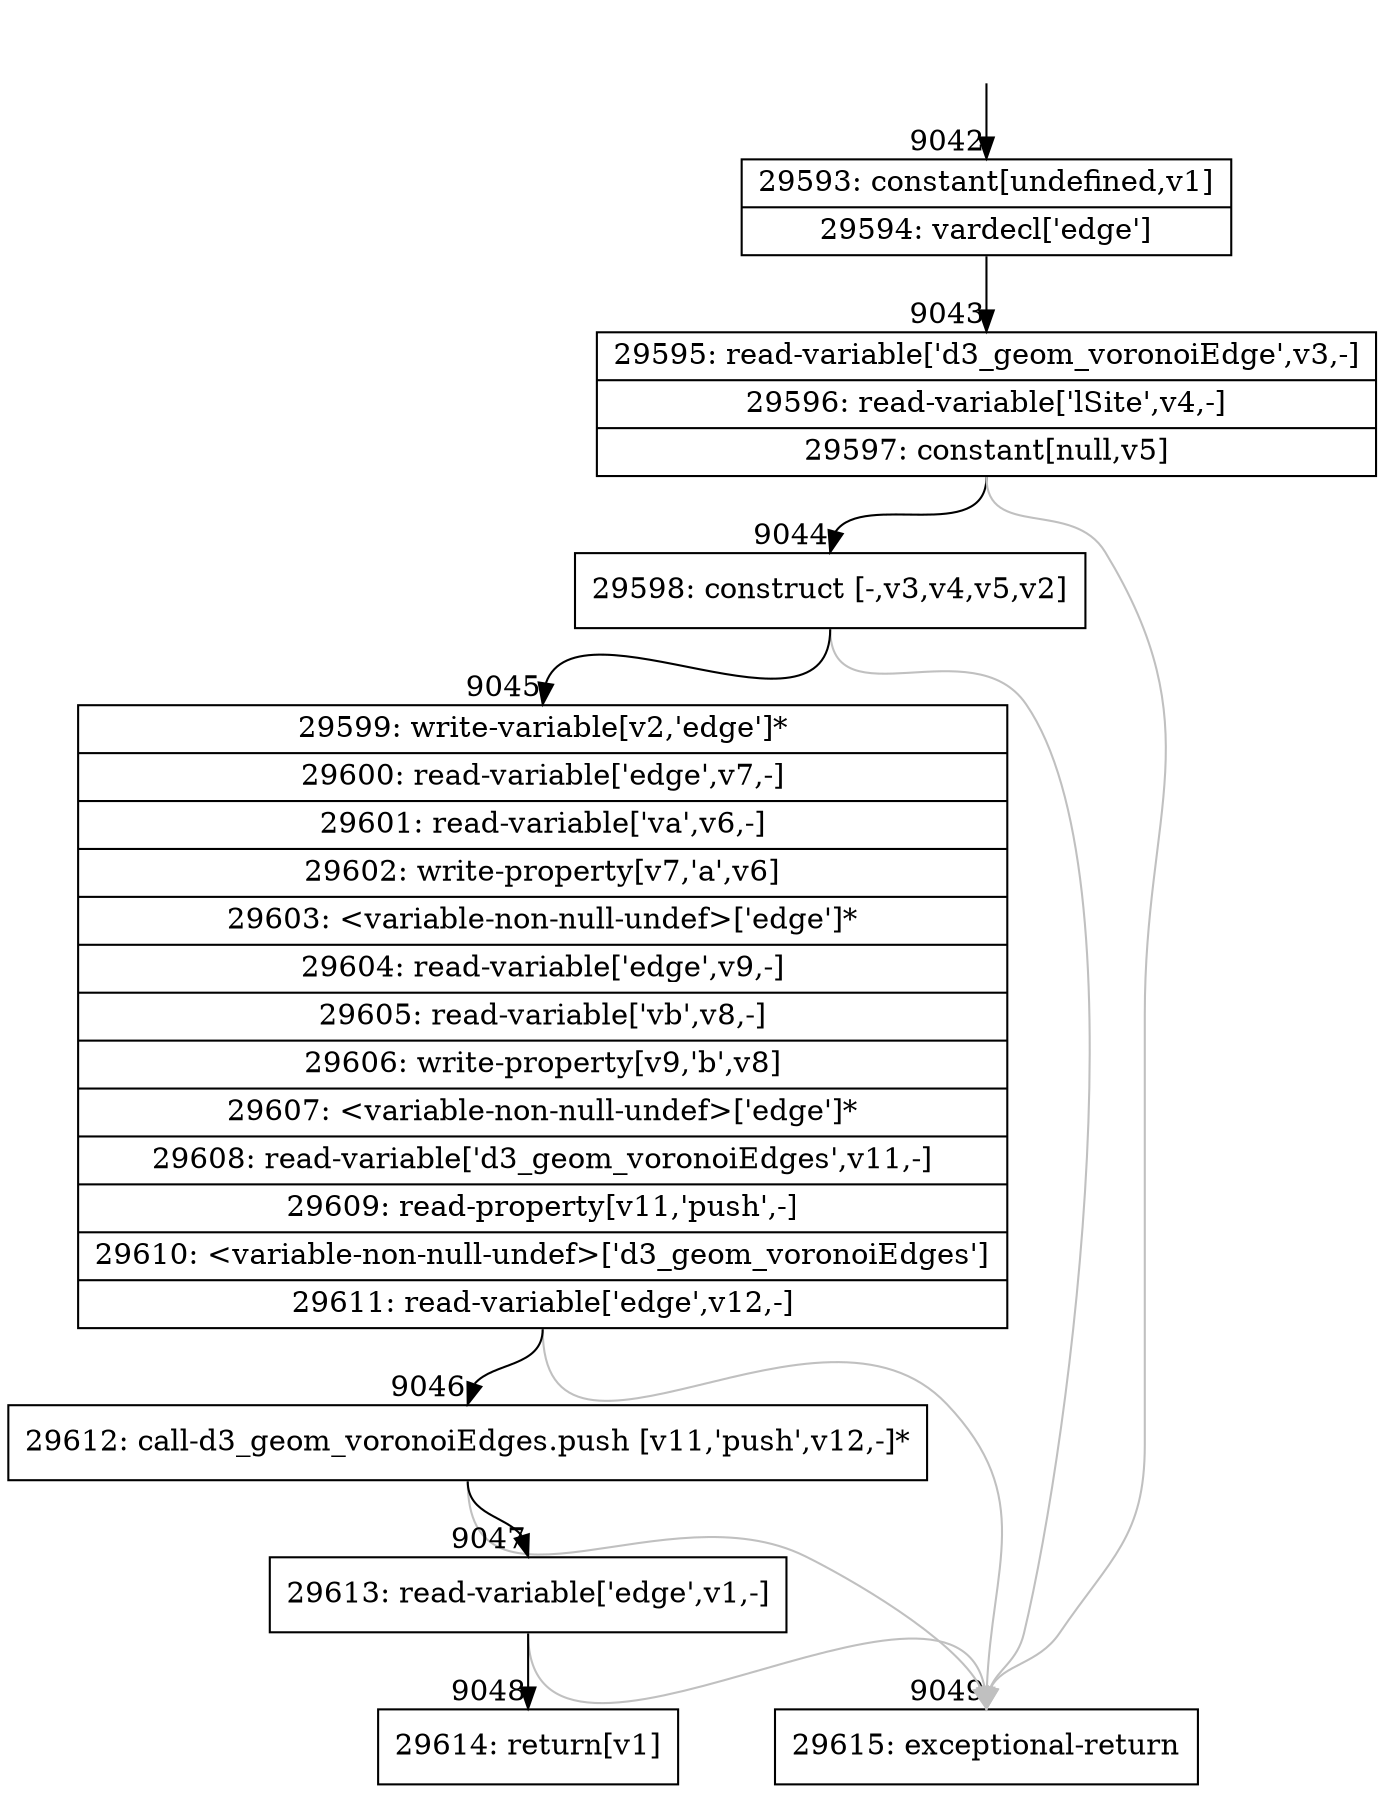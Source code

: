 digraph {
rankdir="TD"
BB_entry839[shape=none,label=""];
BB_entry839 -> BB9042 [tailport=s, headport=n, headlabel="    9042"]
BB9042 [shape=record label="{29593: constant[undefined,v1]|29594: vardecl['edge']}" ] 
BB9042 -> BB9043 [tailport=s, headport=n, headlabel="      9043"]
BB9043 [shape=record label="{29595: read-variable['d3_geom_voronoiEdge',v3,-]|29596: read-variable['lSite',v4,-]|29597: constant[null,v5]}" ] 
BB9043 -> BB9044 [tailport=s, headport=n, headlabel="      9044"]
BB9043 -> BB9049 [tailport=s, headport=n, color=gray, headlabel="      9049"]
BB9044 [shape=record label="{29598: construct [-,v3,v4,v5,v2]}" ] 
BB9044 -> BB9045 [tailport=s, headport=n, headlabel="      9045"]
BB9044 -> BB9049 [tailport=s, headport=n, color=gray]
BB9045 [shape=record label="{29599: write-variable[v2,'edge']*|29600: read-variable['edge',v7,-]|29601: read-variable['va',v6,-]|29602: write-property[v7,'a',v6]|29603: \<variable-non-null-undef\>['edge']*|29604: read-variable['edge',v9,-]|29605: read-variable['vb',v8,-]|29606: write-property[v9,'b',v8]|29607: \<variable-non-null-undef\>['edge']*|29608: read-variable['d3_geom_voronoiEdges',v11,-]|29609: read-property[v11,'push',-]|29610: \<variable-non-null-undef\>['d3_geom_voronoiEdges']|29611: read-variable['edge',v12,-]}" ] 
BB9045 -> BB9046 [tailport=s, headport=n, headlabel="      9046"]
BB9045 -> BB9049 [tailport=s, headport=n, color=gray]
BB9046 [shape=record label="{29612: call-d3_geom_voronoiEdges.push [v11,'push',v12,-]*}" ] 
BB9046 -> BB9047 [tailport=s, headport=n, headlabel="      9047"]
BB9046 -> BB9049 [tailport=s, headport=n, color=gray]
BB9047 [shape=record label="{29613: read-variable['edge',v1,-]}" ] 
BB9047 -> BB9048 [tailport=s, headport=n, headlabel="      9048"]
BB9047 -> BB9049 [tailport=s, headport=n, color=gray]
BB9048 [shape=record label="{29614: return[v1]}" ] 
BB9049 [shape=record label="{29615: exceptional-return}" ] 
//#$~ 5215
}
